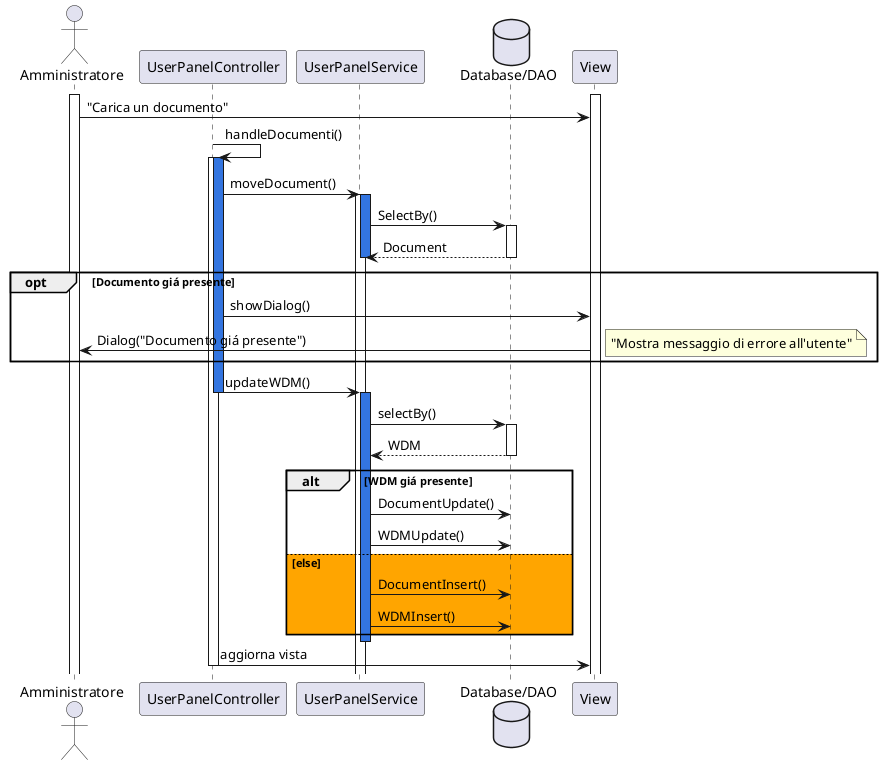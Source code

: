 @startuml
actor Amministratore
participant UserPanelController
participant UserPanelService
database "Database/DAO" as DB
participant View

activate Amministratore
activate View
Amministratore -> View : "Carica un documento"
UserPanelController -> UserPanelController : handleDocumenti()
activate UserPanelController

activate UserPanelController #3375E0
UserPanelController -> UserPanelService :moveDocument()
activate UserPanelService
activate UserPanelService #3375E0
UserPanelService -> DB : SelectBy()
activate DB
DB --> UserPanelService : Document
deactivate UserPanelService
deactivate DB
opt Documento giá presente
    UserPanelController -> View : showDialog()
    View -> Amministratore: Dialog("Documento giá presente")
        note right
            "Mostra messaggio di errore all'utente"
        end note
end

UserPanelController -> UserPanelService : updateWDM()
deactivate UserPanelController

activate UserPanelService #3375E0
UserPanelService -> DB : selectBy()
activate DB
DB --> UserPanelService : WDM
deactivate DB
alt WDM giá presente
UserPanelService -> DB : DocumentUpdate()
UserPanelService -> DB : WDMUpdate()
else #orange else
    UserPanelService -> DB : DocumentInsert()
    UserPanelService -> DB : WDMInsert()
end
deactivate UserPanelService
UserPanelController -> View : aggiorna vista
deactivate UserPanelController
@enduml

